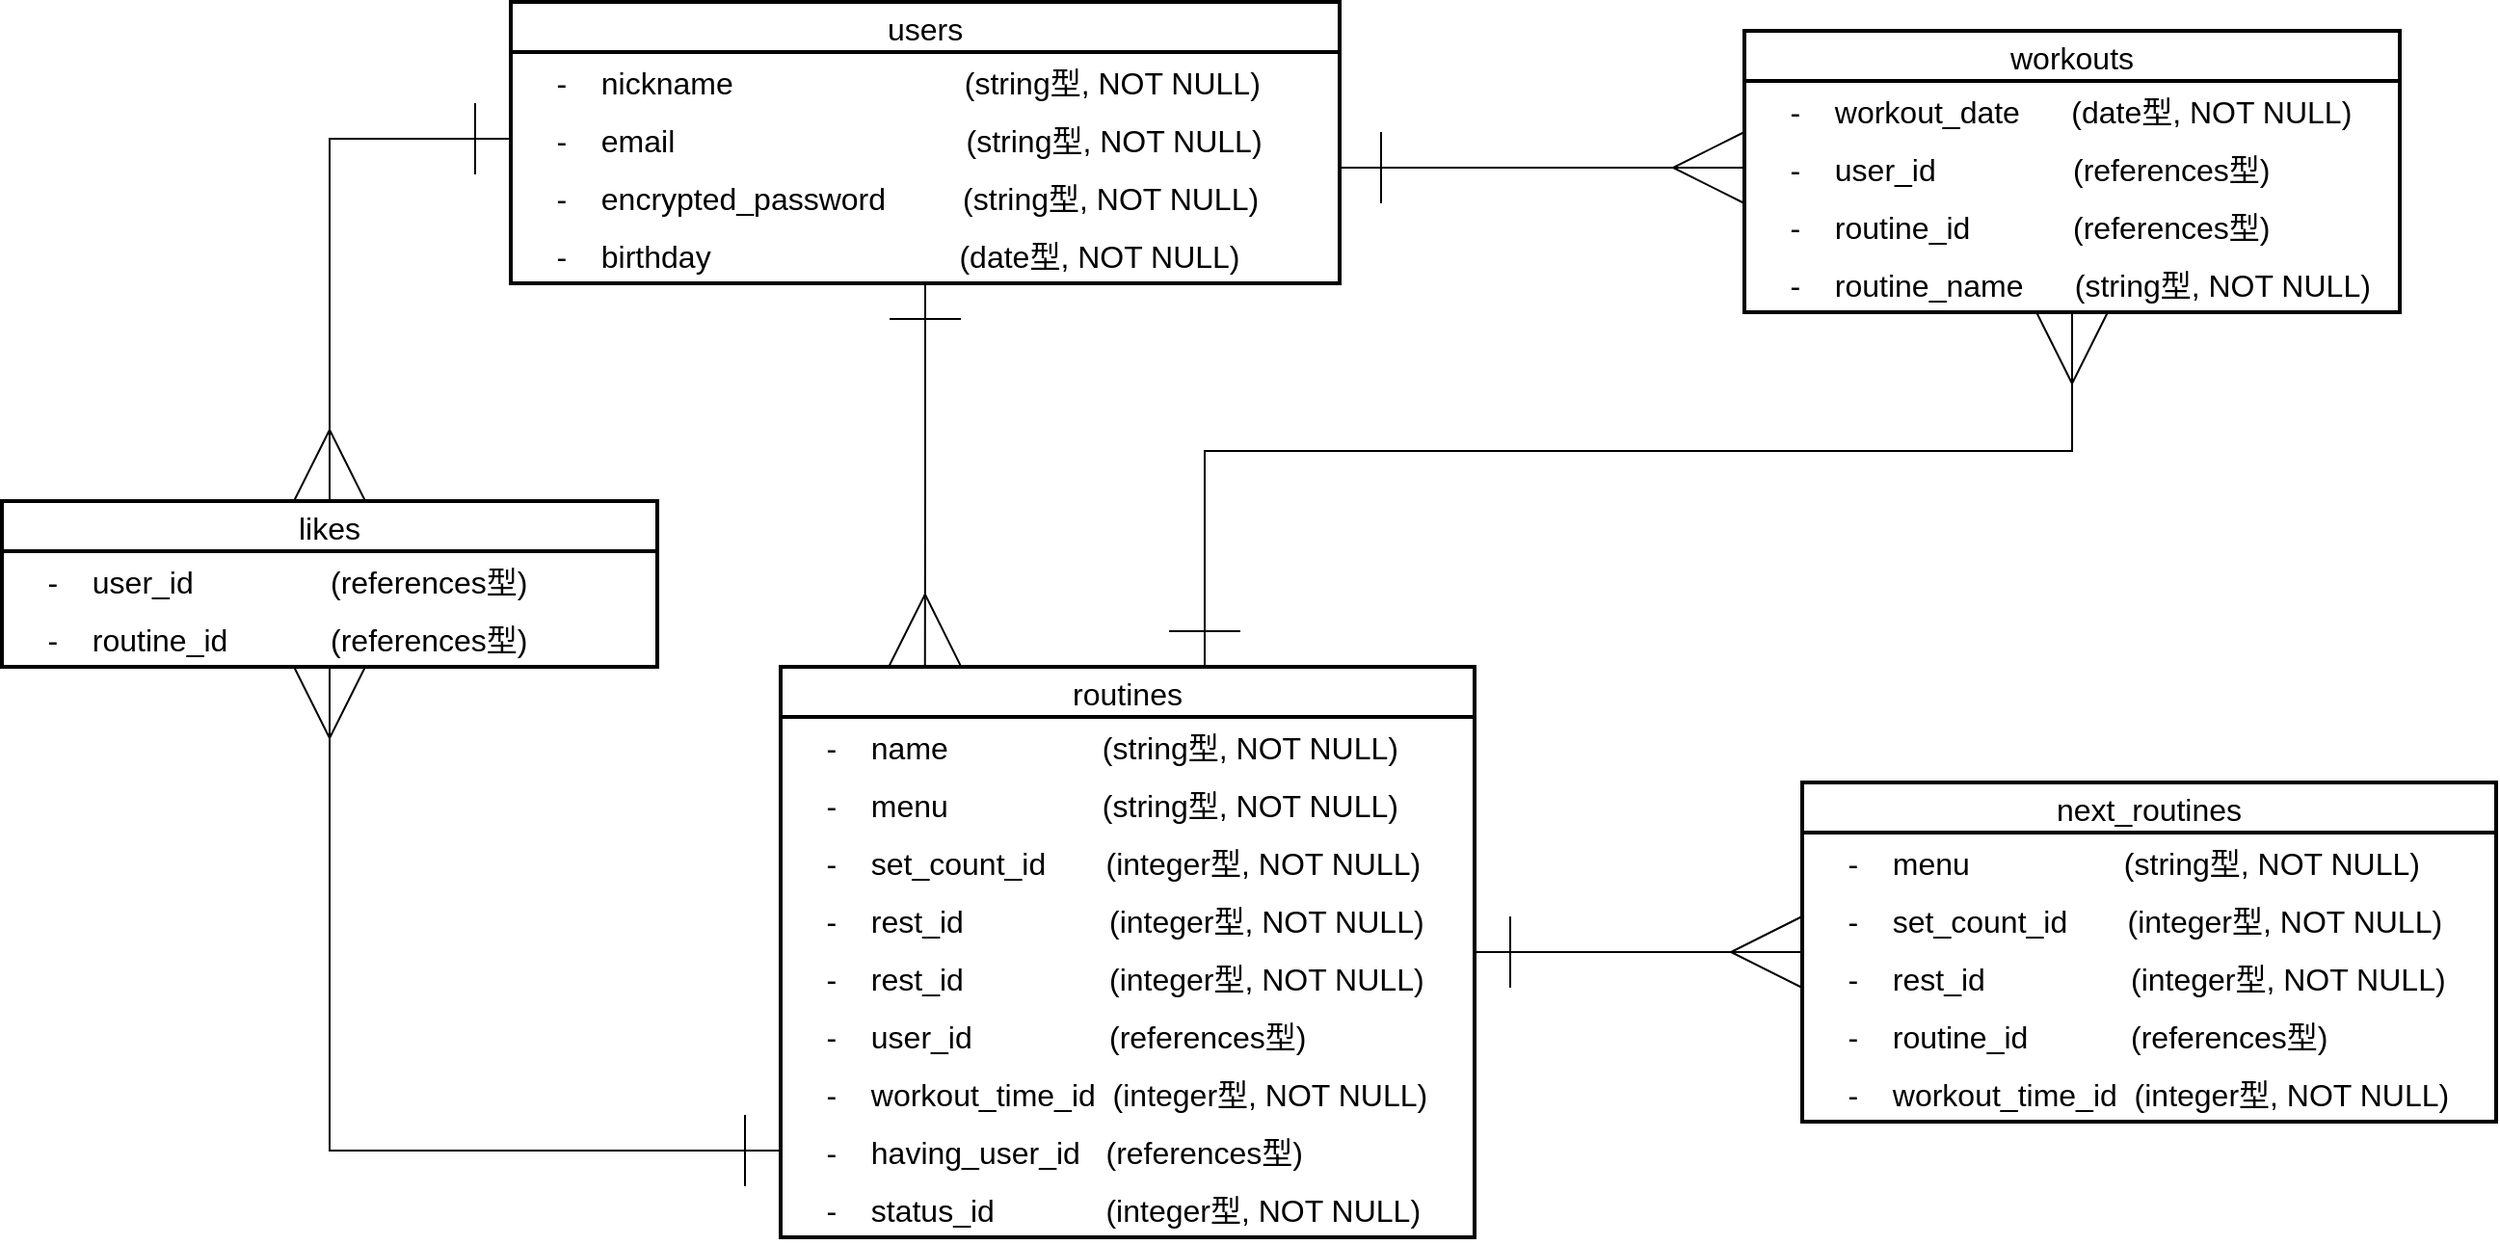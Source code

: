 <mxfile>
    <diagram id="pS_tnfgD9UxLwJYvYZDW" name="ページ1">
        <mxGraphModel dx="1122" dy="807" grid="1" gridSize="10" guides="1" tooltips="1" connect="1" arrows="1" fold="1" page="1" pageScale="1" pageWidth="827" pageHeight="1169" math="0" shadow="0">
            <root>
                <mxCell id="0"/>
                <mxCell id="1" parent="0"/>
                <mxCell id="63" style="edgeStyle=orthogonalEdgeStyle;rounded=0;orthogonalLoop=1;jettySize=auto;html=1;exitX=0.5;exitY=1;exitDx=0;exitDy=0;entryX=0.208;entryY=-0.002;entryDx=0;entryDy=0;entryPerimeter=0;startArrow=ERone;startFill=0;endArrow=ERmany;endFill=0;startSize=35;endSize=35;" edge="1" parent="1" source="2" target="25">
                    <mxGeometry relative="1" as="geometry"/>
                </mxCell>
                <mxCell id="2" value="users" style="swimlane;fontStyle=0;childLayout=stackLayout;horizontal=1;startSize=26;horizontalStack=0;resizeParent=1;resizeParentMax=0;resizeLast=0;collapsible=1;marginBottom=0;align=center;fontSize=16;strokeWidth=2;" parent="1" vertex="1">
                    <mxGeometry x="414" y="50" width="430" height="146" as="geometry"/>
                </mxCell>
                <mxCell id="4" value="    -    nickname                           (string型, NOT NULL)" style="text;strokeColor=none;fillColor=none;spacingLeft=4;spacingRight=4;overflow=hidden;rotatable=0;points=[[0,0.5],[1,0.5]];portConstraint=eastwest;fontSize=16;strokeWidth=2;" parent="2" vertex="1">
                    <mxGeometry y="26" width="430" height="30" as="geometry"/>
                </mxCell>
                <mxCell id="14" value="    -    email                                  (string型, NOT NULL)" style="text;strokeColor=none;fillColor=none;spacingLeft=4;spacingRight=4;overflow=hidden;rotatable=0;points=[[0,0.5],[1,0.5]];portConstraint=eastwest;fontSize=16;strokeWidth=2;" parent="2" vertex="1">
                    <mxGeometry y="56" width="430" height="30" as="geometry"/>
                </mxCell>
                <mxCell id="15" value="    -    encrypted_password         (string型, NOT NULL)" style="text;strokeColor=none;fillColor=none;spacingLeft=4;spacingRight=4;overflow=hidden;rotatable=0;points=[[0,0.5],[1,0.5]];portConstraint=eastwest;fontSize=16;strokeWidth=2;" parent="2" vertex="1">
                    <mxGeometry y="86" width="430" height="30" as="geometry"/>
                </mxCell>
                <mxCell id="16" value="    -    birthday                             (date型, NOT NULL)" style="text;strokeColor=none;fillColor=none;spacingLeft=4;spacingRight=4;overflow=hidden;rotatable=0;points=[[0,0.5],[1,0.5]];portConstraint=eastwest;fontSize=16;strokeWidth=2;" parent="2" vertex="1">
                    <mxGeometry y="116" width="430" height="30" as="geometry"/>
                </mxCell>
                <mxCell id="44" style="edgeStyle=orthogonalEdgeStyle;rounded=0;orthogonalLoop=1;jettySize=auto;html=1;exitX=0.5;exitY=1;exitDx=0;exitDy=0;fontSize=16;startArrow=ERmany;startFill=0;endArrow=ERone;endFill=0;startSize=35;endSize=35;targetPerimeterSpacing=0;" parent="1" source="17" edge="1">
                    <mxGeometry relative="1" as="geometry">
                        <mxPoint x="774" y="395" as="targetPoint"/>
                        <Array as="points">
                            <mxPoint x="1224" y="283"/>
                            <mxPoint x="774" y="283"/>
                        </Array>
                    </mxGeometry>
                </mxCell>
                <mxCell id="17" value="workouts" style="swimlane;fontStyle=0;childLayout=stackLayout;horizontal=1;startSize=26;horizontalStack=0;resizeParent=1;resizeParentMax=0;resizeLast=0;collapsible=1;marginBottom=0;align=center;fontSize=16;strokeWidth=2;" parent="1" vertex="1">
                    <mxGeometry x="1054" y="65" width="340" height="146" as="geometry"/>
                </mxCell>
                <mxCell id="18" value="    -    workout_date      (date型, NOT NULL)" style="text;strokeColor=none;fillColor=none;spacingLeft=4;spacingRight=4;overflow=hidden;rotatable=0;points=[[0,0.5],[1,0.5]];portConstraint=eastwest;fontSize=16;strokeWidth=2;" parent="17" vertex="1">
                    <mxGeometry y="26" width="340" height="30" as="geometry"/>
                </mxCell>
                <mxCell id="22" value="    -    user_id                (references型)" style="text;strokeColor=none;fillColor=none;spacingLeft=4;spacingRight=4;overflow=hidden;rotatable=0;points=[[0,0.5],[1,0.5]];portConstraint=eastwest;fontSize=16;strokeWidth=2;" parent="17" vertex="1">
                    <mxGeometry y="56" width="340" height="30" as="geometry"/>
                </mxCell>
                <mxCell id="21" value="    -    routine_id            (references型)" style="text;strokeColor=none;fillColor=none;spacingLeft=4;spacingRight=4;overflow=hidden;rotatable=0;points=[[0,0.5],[1,0.5]];portConstraint=eastwest;fontSize=16;strokeWidth=2;" parent="17" vertex="1">
                    <mxGeometry y="86" width="340" height="30" as="geometry"/>
                </mxCell>
                <mxCell id="48" value="    -    routine_name      (string型, NOT NULL)" style="text;strokeColor=none;fillColor=none;spacingLeft=4;spacingRight=4;overflow=hidden;rotatable=0;points=[[0,0.5],[1,0.5]];portConstraint=eastwest;fontSize=16;strokeWidth=2;" vertex="1" parent="17">
                    <mxGeometry y="116" width="340" height="30" as="geometry"/>
                </mxCell>
                <mxCell id="25" value="routines" style="swimlane;fontStyle=0;childLayout=stackLayout;horizontal=1;startSize=26;horizontalStack=0;resizeParent=1;resizeParentMax=0;resizeLast=0;collapsible=1;marginBottom=0;align=center;fontSize=16;strokeWidth=2;" parent="1" vertex="1">
                    <mxGeometry x="554" y="395" width="360" height="296" as="geometry"/>
                </mxCell>
                <mxCell id="47" value="    -    name                  (string型, NOT NULL)" style="text;strokeColor=none;fillColor=none;spacingLeft=4;spacingRight=4;overflow=hidden;rotatable=0;points=[[0,0.5],[1,0.5]];portConstraint=eastwest;fontSize=16;strokeWidth=2;" parent="25" vertex="1">
                    <mxGeometry y="26" width="360" height="30" as="geometry"/>
                </mxCell>
                <mxCell id="26" value="    -    menu                  (string型, NOT NULL)" style="text;strokeColor=none;fillColor=none;spacingLeft=4;spacingRight=4;overflow=hidden;rotatable=0;points=[[0,0.5],[1,0.5]];portConstraint=eastwest;fontSize=16;strokeWidth=2;" parent="25" vertex="1">
                    <mxGeometry y="56" width="360" height="30" as="geometry"/>
                </mxCell>
                <mxCell id="29" value="    -    set_count_id       (integer型, NOT NULL)" style="text;strokeColor=none;fillColor=none;spacingLeft=4;spacingRight=4;overflow=hidden;rotatable=0;points=[[0,0.5],[1,0.5]];portConstraint=eastwest;fontSize=16;strokeWidth=2;" parent="25" vertex="1">
                    <mxGeometry y="86" width="360" height="30" as="geometry"/>
                </mxCell>
                <mxCell id="53" value="    -    rest_id                 (integer型, NOT NULL)" style="text;strokeColor=none;fillColor=none;spacingLeft=4;spacingRight=4;overflow=hidden;rotatable=0;points=[[0,0.5],[1,0.5]];portConstraint=eastwest;fontSize=16;strokeWidth=2;" vertex="1" parent="25">
                    <mxGeometry y="116" width="360" height="30" as="geometry"/>
                </mxCell>
                <mxCell id="30" value="    -    rest_id                 (integer型, NOT NULL)" style="text;strokeColor=none;fillColor=none;spacingLeft=4;spacingRight=4;overflow=hidden;rotatable=0;points=[[0,0.5],[1,0.5]];portConstraint=eastwest;fontSize=16;strokeWidth=2;" parent="25" vertex="1">
                    <mxGeometry y="146" width="360" height="30" as="geometry"/>
                </mxCell>
                <mxCell id="31" value="    -    user_id                (references型)" style="text;strokeColor=none;fillColor=none;spacingLeft=4;spacingRight=4;overflow=hidden;rotatable=0;points=[[0,0.5],[1,0.5]];portConstraint=eastwest;fontSize=16;strokeWidth=2;" parent="25" vertex="1">
                    <mxGeometry y="176" width="360" height="30" as="geometry"/>
                </mxCell>
                <mxCell id="50" value="    -    workout_time_id  (integer型, NOT NULL)" style="text;strokeColor=none;fillColor=none;spacingLeft=4;spacingRight=4;overflow=hidden;rotatable=0;points=[[0,0.5],[1,0.5]];portConstraint=eastwest;fontSize=16;strokeWidth=2;" vertex="1" parent="25">
                    <mxGeometry y="206" width="360" height="30" as="geometry"/>
                </mxCell>
                <mxCell id="51" value="    -    having_user_id   (references型)" style="text;strokeColor=none;fillColor=none;spacingLeft=4;spacingRight=4;overflow=hidden;rotatable=0;points=[[0,0.5],[1,0.5]];portConstraint=eastwest;fontSize=16;strokeWidth=2;" vertex="1" parent="25">
                    <mxGeometry y="236" width="360" height="30" as="geometry"/>
                </mxCell>
                <mxCell id="52" value="    -    status_id             (integer型, NOT NULL)" style="text;strokeColor=none;fillColor=none;spacingLeft=4;spacingRight=4;overflow=hidden;rotatable=0;points=[[0,0.5],[1,0.5]];portConstraint=eastwest;fontSize=16;strokeWidth=2;" vertex="1" parent="25">
                    <mxGeometry y="266" width="360" height="30" as="geometry"/>
                </mxCell>
                <mxCell id="46" style="edgeStyle=orthogonalEdgeStyle;rounded=0;orthogonalLoop=1;jettySize=auto;html=1;exitX=0;exitY=0.5;exitDx=0;exitDy=0;fontSize=16;startArrow=ERmany;startFill=0;endArrow=ERone;endFill=0;startSize=35;endSize=35;targetPerimeterSpacing=0;entryX=1;entryY=0.5;entryDx=0;entryDy=0;" parent="1" source="32" target="25" edge="1">
                    <mxGeometry relative="1" as="geometry">
                        <mxPoint x="864" y="468" as="targetPoint"/>
                    </mxGeometry>
                </mxCell>
                <mxCell id="32" value="next_routines" style="swimlane;fontStyle=0;childLayout=stackLayout;horizontal=1;startSize=26;horizontalStack=0;resizeParent=1;resizeParentMax=0;resizeLast=0;collapsible=1;marginBottom=0;align=center;fontSize=16;strokeWidth=2;" parent="1" vertex="1">
                    <mxGeometry x="1084" y="455" width="360" height="176" as="geometry"/>
                </mxCell>
                <mxCell id="33" value="    -    menu                  (string型, NOT NULL)" style="text;strokeColor=none;fillColor=none;spacingLeft=4;spacingRight=4;overflow=hidden;rotatable=0;points=[[0,0.5],[1,0.5]];portConstraint=eastwest;fontSize=16;strokeWidth=2;" parent="32" vertex="1">
                    <mxGeometry y="26" width="360" height="30" as="geometry"/>
                </mxCell>
                <mxCell id="34" value="    -    set_count_id       (integer型, NOT NULL)" style="text;strokeColor=none;fillColor=none;spacingLeft=4;spacingRight=4;overflow=hidden;rotatable=0;points=[[0,0.5],[1,0.5]];portConstraint=eastwest;fontSize=16;strokeWidth=2;" parent="32" vertex="1">
                    <mxGeometry y="56" width="360" height="30" as="geometry"/>
                </mxCell>
                <mxCell id="35" value="    -    rest_id                 (integer型, NOT NULL)" style="text;strokeColor=none;fillColor=none;spacingLeft=4;spacingRight=4;overflow=hidden;rotatable=0;points=[[0,0.5],[1,0.5]];portConstraint=eastwest;fontSize=16;strokeWidth=2;" parent="32" vertex="1">
                    <mxGeometry y="86" width="360" height="30" as="geometry"/>
                </mxCell>
                <mxCell id="36" value="    -    routine_id            (references型)" style="text;strokeColor=none;fillColor=none;spacingLeft=4;spacingRight=4;overflow=hidden;rotatable=0;points=[[0,0.5],[1,0.5]];portConstraint=eastwest;fontSize=16;strokeWidth=2;" parent="32" vertex="1">
                    <mxGeometry y="116" width="360" height="30" as="geometry"/>
                </mxCell>
                <mxCell id="49" value="    -    workout_time_id  (integer型, NOT NULL)" style="text;strokeColor=none;fillColor=none;spacingLeft=4;spacingRight=4;overflow=hidden;rotatable=0;points=[[0,0.5],[1,0.5]];portConstraint=eastwest;fontSize=16;strokeWidth=2;" vertex="1" parent="32">
                    <mxGeometry y="146" width="360" height="30" as="geometry"/>
                </mxCell>
                <mxCell id="41" style="edgeStyle=orthogonalEdgeStyle;rounded=0;orthogonalLoop=1;jettySize=auto;html=1;fontSize=16;startArrow=ERmany;startFill=0;endArrow=ERone;endFill=0;startSize=35;endSize=35;targetPerimeterSpacing=0;" parent="1" edge="1">
                    <mxGeometry relative="1" as="geometry">
                        <mxPoint x="884" y="136" as="targetPoint"/>
                        <Array as="points">
                            <mxPoint x="844" y="136"/>
                            <mxPoint x="844" y="136"/>
                        </Array>
                        <mxPoint x="1054" y="136" as="sourcePoint"/>
                    </mxGeometry>
                </mxCell>
                <mxCell id="54" value="likes" style="swimlane;fontStyle=0;childLayout=stackLayout;horizontal=1;startSize=26;horizontalStack=0;resizeParent=1;resizeParentMax=0;resizeLast=0;collapsible=1;marginBottom=0;align=center;fontSize=16;strokeWidth=2;" vertex="1" parent="1">
                    <mxGeometry x="150" y="309" width="340" height="86" as="geometry"/>
                </mxCell>
                <mxCell id="56" value="    -    user_id                (references型)" style="text;strokeColor=none;fillColor=none;spacingLeft=4;spacingRight=4;overflow=hidden;rotatable=0;points=[[0,0.5],[1,0.5]];portConstraint=eastwest;fontSize=16;strokeWidth=2;" vertex="1" parent="54">
                    <mxGeometry y="26" width="340" height="30" as="geometry"/>
                </mxCell>
                <mxCell id="57" value="    -    routine_id            (references型)" style="text;strokeColor=none;fillColor=none;spacingLeft=4;spacingRight=4;overflow=hidden;rotatable=0;points=[[0,0.5],[1,0.5]];portConstraint=eastwest;fontSize=16;strokeWidth=2;" vertex="1" parent="54">
                    <mxGeometry y="56" width="340" height="30" as="geometry"/>
                </mxCell>
                <mxCell id="60" style="edgeStyle=orthogonalEdgeStyle;rounded=0;orthogonalLoop=1;jettySize=auto;html=1;exitX=0;exitY=0.5;exitDx=0;exitDy=0;entryX=0.5;entryY=0;entryDx=0;entryDy=0;startArrow=ERone;startFill=0;endArrow=ERmany;endFill=0;endSize=35;startSize=35;" edge="1" parent="1" source="14" target="54">
                    <mxGeometry relative="1" as="geometry"/>
                </mxCell>
                <mxCell id="61" style="edgeStyle=orthogonalEdgeStyle;rounded=0;orthogonalLoop=1;jettySize=auto;html=1;exitX=0;exitY=0.5;exitDx=0;exitDy=0;entryX=0.5;entryY=1;entryDx=0;entryDy=0;startArrow=ERone;startFill=0;endArrow=ERmany;endFill=0;startSize=35;endSize=35;" edge="1" parent="1" source="51" target="54">
                    <mxGeometry relative="1" as="geometry"/>
                </mxCell>
            </root>
        </mxGraphModel>
    </diagram>
</mxfile>